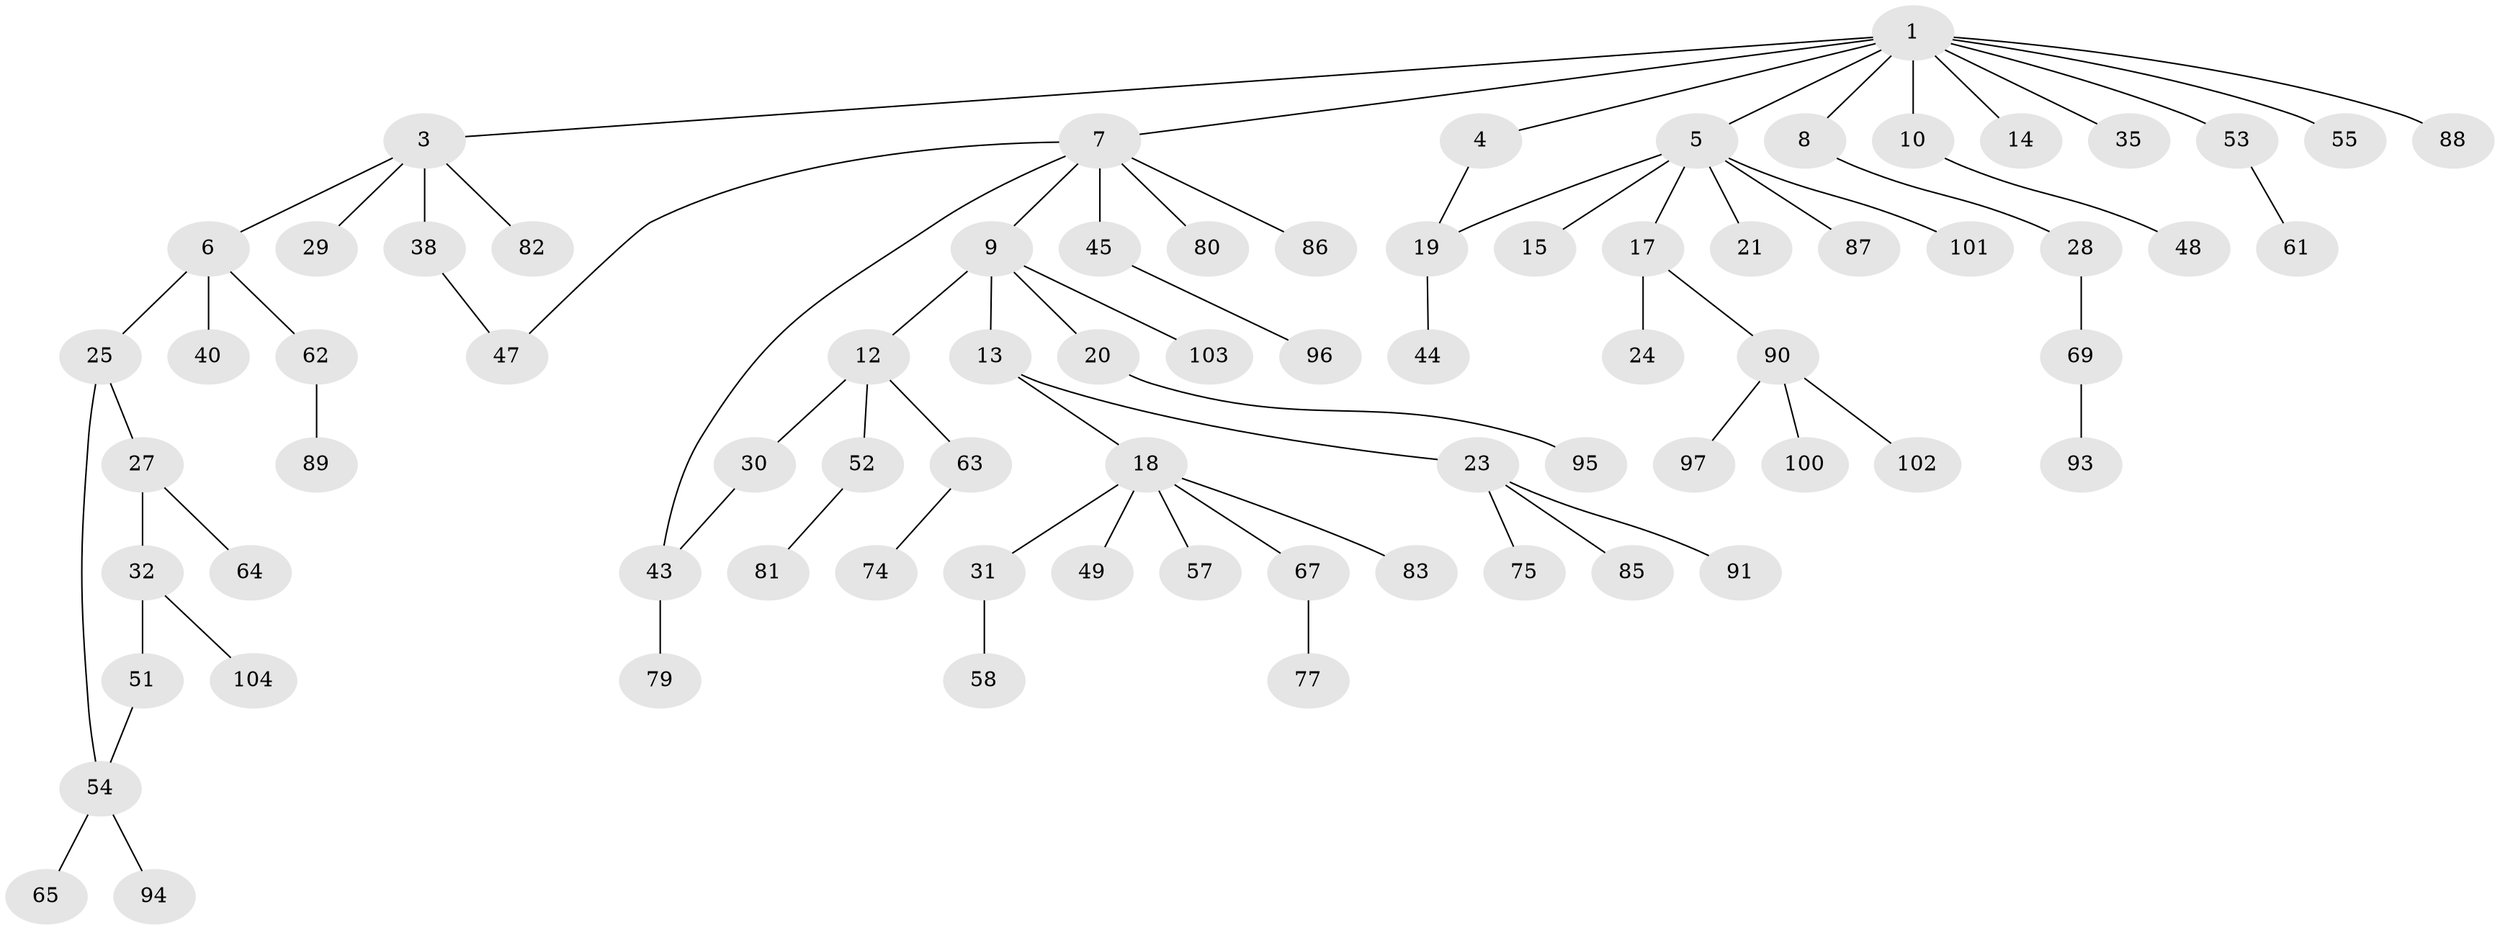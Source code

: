 // original degree distribution, {7: 0.009523809523809525, 6: 0.02857142857142857, 5: 0.02857142857142857, 2: 0.22857142857142856, 3: 0.14285714285714285, 4: 0.0761904761904762, 1: 0.4857142857142857}
// Generated by graph-tools (version 1.1) at 2025/41/03/06/25 10:41:30]
// undirected, 75 vertices, 78 edges
graph export_dot {
graph [start="1"]
  node [color=gray90,style=filled];
  1 [super="+2"];
  3 [super="+72"];
  4;
  5 [super="+11"];
  6 [super="+22"];
  7 [super="+36"];
  8 [super="+37"];
  9 [super="+16"];
  10 [super="+59"];
  12 [super="+50"];
  13;
  14;
  15 [super="+26"];
  17 [super="+73"];
  18 [super="+39"];
  19 [super="+42"];
  20;
  21 [super="+92"];
  23 [super="+46"];
  24 [super="+41"];
  25 [super="+34"];
  27 [super="+33"];
  28 [super="+98"];
  29;
  30;
  31;
  32 [super="+70"];
  35;
  38 [super="+76"];
  40;
  43 [super="+60"];
  44;
  45;
  47 [super="+68"];
  48;
  49 [super="+66"];
  51;
  52 [super="+56"];
  53 [super="+71"];
  54 [super="+84"];
  55;
  57;
  58;
  61;
  62 [super="+105"];
  63;
  64;
  65;
  67;
  69 [super="+78"];
  74;
  75;
  77;
  79;
  80;
  81;
  82;
  83;
  85;
  86;
  87;
  88;
  89;
  90 [super="+99"];
  91;
  93;
  94;
  95;
  96;
  97;
  100;
  101;
  102;
  103;
  104;
  1 -- 4;
  1 -- 5;
  1 -- 7;
  1 -- 10;
  1 -- 14;
  1 -- 55;
  1 -- 35;
  1 -- 3;
  1 -- 53;
  1 -- 8;
  1 -- 88;
  3 -- 6;
  3 -- 29;
  3 -- 38;
  3 -- 82;
  4 -- 19;
  5 -- 15;
  5 -- 17;
  5 -- 19;
  5 -- 101;
  5 -- 21;
  5 -- 87;
  6 -- 62;
  6 -- 40;
  6 -- 25;
  7 -- 9;
  7 -- 43;
  7 -- 86;
  7 -- 80;
  7 -- 47;
  7 -- 45;
  8 -- 28;
  9 -- 12;
  9 -- 13;
  9 -- 20;
  9 -- 103;
  10 -- 48;
  12 -- 30;
  12 -- 52;
  12 -- 63;
  13 -- 18;
  13 -- 23;
  17 -- 24;
  17 -- 90;
  18 -- 31;
  18 -- 67;
  18 -- 49;
  18 -- 83;
  18 -- 57;
  19 -- 44;
  20 -- 95;
  23 -- 75;
  23 -- 85;
  23 -- 91;
  25 -- 27;
  25 -- 54;
  27 -- 32;
  27 -- 64;
  28 -- 69;
  30 -- 43;
  31 -- 58;
  32 -- 51;
  32 -- 104;
  38 -- 47;
  43 -- 79;
  45 -- 96;
  51 -- 54;
  52 -- 81;
  53 -- 61;
  54 -- 65;
  54 -- 94;
  62 -- 89;
  63 -- 74;
  67 -- 77;
  69 -- 93;
  90 -- 97;
  90 -- 102;
  90 -- 100;
}

